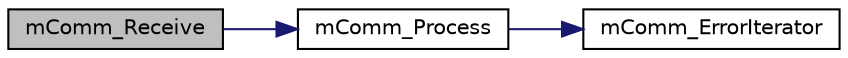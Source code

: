 digraph "mComm_Receive"
{
  edge [fontname="Helvetica",fontsize="10",labelfontname="Helvetica",labelfontsize="10"];
  node [fontname="Helvetica",fontsize="10",shape=record];
  rankdir="LR";
  Node1 [label="mComm_Receive",height=0.2,width=0.4,color="black", fillcolor="grey75", style="filled", fontcolor="black"];
  Node1 -> Node2 [color="midnightblue",fontsize="10",style="solid",fontname="Helvetica"];
  Node2 [label="mComm_Process",height=0.2,width=0.4,color="black", fillcolor="white", style="filled",URL="$m_comm_8c.html#a233a49570a500f2391ef8e894e465241"];
  Node2 -> Node3 [color="midnightblue",fontsize="10",style="solid",fontname="Helvetica"];
  Node3 [label="mComm_ErrorIterator",height=0.2,width=0.4,color="black", fillcolor="white", style="filled",URL="$m_comm_8h.html#a993aa704b4a1c9ddc6fca5fdc80fa6aa"];
}
